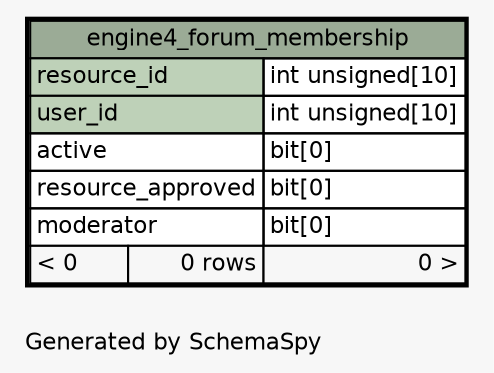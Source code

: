 // dot 2.38.0 on Windows 10 10.0
// SchemaSpy rev 590
digraph "oneDegreeRelationshipsDiagram" {
  graph [
    rankdir="RL"
    bgcolor="#f7f7f7"
    label="\nGenerated by SchemaSpy"
    labeljust="l"
    nodesep="0.18"
    ranksep="0.46"
    fontname="Helvetica"
    fontsize="11"
  ];
  node [
    fontname="Helvetica"
    fontsize="11"
    shape="plaintext"
  ];
  edge [
    arrowsize="0.8"
  ];
  "engine4_forum_membership" [
    label=<
    <TABLE BORDER="2" CELLBORDER="1" CELLSPACING="0" BGCOLOR="#ffffff">
      <TR><TD COLSPAN="3" BGCOLOR="#9bab96" ALIGN="CENTER">engine4_forum_membership</TD></TR>
      <TR><TD PORT="resource_id" COLSPAN="2" BGCOLOR="#bed1b8" ALIGN="LEFT">resource_id</TD><TD PORT="resource_id.type" ALIGN="LEFT">int unsigned[10]</TD></TR>
      <TR><TD PORT="user_id" COLSPAN="2" BGCOLOR="#bed1b8" ALIGN="LEFT">user_id</TD><TD PORT="user_id.type" ALIGN="LEFT">int unsigned[10]</TD></TR>
      <TR><TD PORT="active" COLSPAN="2" ALIGN="LEFT">active</TD><TD PORT="active.type" ALIGN="LEFT">bit[0]</TD></TR>
      <TR><TD PORT="resource_approved" COLSPAN="2" ALIGN="LEFT">resource_approved</TD><TD PORT="resource_approved.type" ALIGN="LEFT">bit[0]</TD></TR>
      <TR><TD PORT="moderator" COLSPAN="2" ALIGN="LEFT">moderator</TD><TD PORT="moderator.type" ALIGN="LEFT">bit[0]</TD></TR>
      <TR><TD ALIGN="LEFT" BGCOLOR="#f7f7f7">&lt; 0</TD><TD ALIGN="RIGHT" BGCOLOR="#f7f7f7">0 rows</TD><TD ALIGN="RIGHT" BGCOLOR="#f7f7f7">0 &gt;</TD></TR>
    </TABLE>>
    URL="engine4_forum_membership.html"
    tooltip="engine4_forum_membership"
  ];
}
